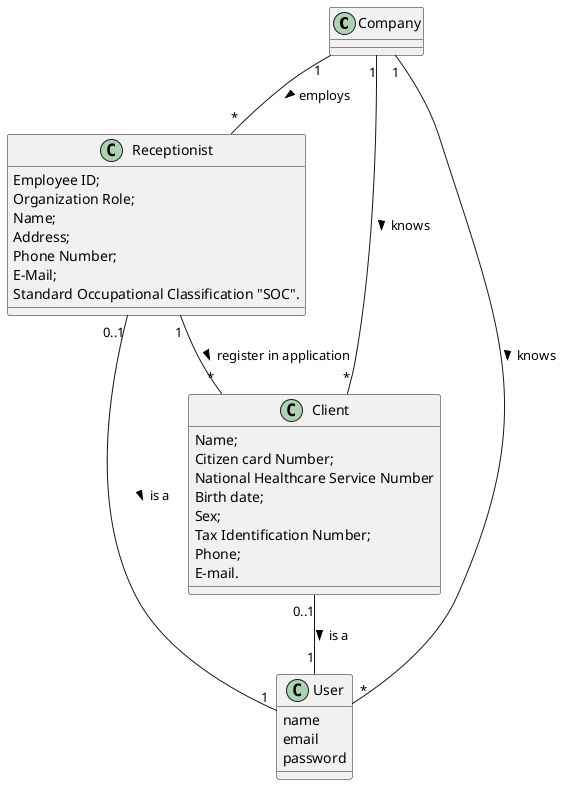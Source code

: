 @startuml

class Company{
}

class Receptionist{
Employee ID;
Organization Role;
Name;
Address;
Phone Number;
E-Mail;
Standard Occupational Classification "SOC".
}

class Client{
Name;
Citizen card Number;
National Healthcare Service Number
Birth date;
Sex;
Tax Identification Number;
Phone;
E-mail.
}

class User{
name
email
password
}

Company "1" -- "*" Client: knows >
Company "1" -- "*" User: knows >
Receptionist "0..1" -- "1" User: is a >
Client "0..1" -- "1" User: is a >
Company "1" -- "*" Receptionist: employs >
Receptionist "1" -- "*" Client: register in application >










@enduml